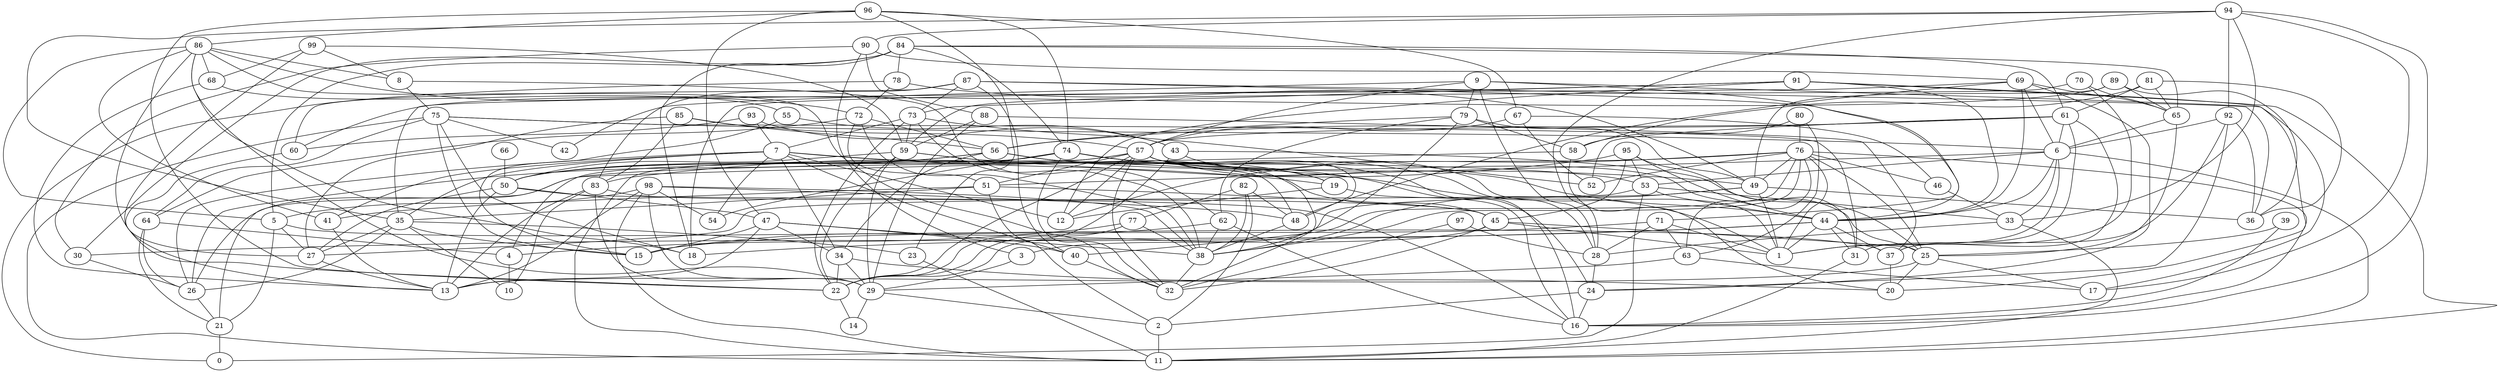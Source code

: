 digraph GG_graph {

subgraph G_graph {
edge [color = black]
"49" -> "38" [dir = none]
"91" -> "73" [dir = none]
"39" -> "16" [dir = none]
"77" -> "38" [dir = none]
"94" -> "17" [dir = none]
"63" -> "17" [dir = none]
"3" -> "29" [dir = none]
"68" -> "55" [dir = none]
"68" -> "13" [dir = none]
"87" -> "44" [dir = none]
"73" -> "59" [dir = none]
"72" -> "56" [dir = none]
"37" -> "20" [dir = none]
"80" -> "58" [dir = none]
"53" -> "0" [dir = none]
"82" -> "2" [dir = none]
"89" -> "60" [dir = none]
"93" -> "60" [dir = none]
"92" -> "36" [dir = none]
"99" -> "59" [dir = none]
"29" -> "2" [dir = none]
"25" -> "17" [dir = none]
"25" -> "20" [dir = none]
"25" -> "13" [dir = none]
"56" -> "26" [dir = none]
"56" -> "32" [dir = none]
"79" -> "62" [dir = none]
"79" -> "56" [dir = none]
"35" -> "15" [dir = none]
"35" -> "10" [dir = none]
"35" -> "26" [dir = none]
"8" -> "75" [dir = none]
"83" -> "45" [dir = none]
"83" -> "13" [dir = none]
"64" -> "26" [dir = none]
"34" -> "22" [dir = none]
"90" -> "30" [dir = none]
"90" -> "69" [dir = none]
"9" -> "71" [dir = none]
"9" -> "28" [dir = none]
"9" -> "57" [dir = none]
"75" -> "31" [dir = none]
"75" -> "42" [dir = none]
"75" -> "11" [dir = none]
"75" -> "18" [dir = none]
"75" -> "6" [dir = none]
"59" -> "50" [dir = none]
"59" -> "48" [dir = none]
"59" -> "22" [dir = none]
"50" -> "27" [dir = none]
"50" -> "47" [dir = none]
"67" -> "57" [dir = none]
"95" -> "83" [dir = none]
"69" -> "35" [dir = none]
"81" -> "36" [dir = none]
"81" -> "61" [dir = none]
"61" -> "6" [dir = none]
"61" -> "52" [dir = none]
"61" -> "57" [dir = none]
"38" -> "32" [dir = none]
"98" -> "5" [dir = none]
"98" -> "29" [dir = none]
"98" -> "13" [dir = none]
"98" -> "48" [dir = none]
"96" -> "74" [dir = none]
"43" -> "25" [dir = none]
"22" -> "14" [dir = none]
"85" -> "56" [dir = none]
"26" -> "21" [dir = none]
"23" -> "11" [dir = none]
"60" -> "13" [dir = none]
"74" -> "4" [dir = none]
"74" -> "16" [dir = none]
"74" -> "54" [dir = none]
"74" -> "24" [dir = none]
"6" -> "53" [dir = none]
"33" -> "28" [dir = none]
"76" -> "46" [dir = none]
"76" -> "40" [dir = none]
"76" -> "1" [dir = none]
"76" -> "26" [dir = none]
"57" -> "51" [dir = none]
"57" -> "12" [dir = none]
"57" -> "32" [dir = none]
"57" -> "22" [dir = none]
"97" -> "32" [dir = none]
"70" -> "59" [dir = none]
"66" -> "50" [dir = none]
"84" -> "78" [dir = none]
"84" -> "74" [dir = none]
"84" -> "61" [dir = none]
"58" -> "20" [dir = none]
"65" -> "6" [dir = none]
"7" -> "19" [dir = none]
"7" -> "41" [dir = none]
"7" -> "40" [dir = none]
"44" -> "31" [dir = none]
"86" -> "5" [dir = none]
"88" -> "29" [dir = none]
"61" -> "37" [dir = none]
"80" -> "76" [dir = none]
"69" -> "24" [dir = none]
"61" -> "31" [dir = none]
"91" -> "44" [dir = none]
"48" -> "38" [dir = none]
"74" -> "49" [dir = none]
"5" -> "21" [dir = none]
"87" -> "40" [dir = none]
"61" -> "56" [dir = none]
"70" -> "1" [dir = none]
"4" -> "10" [dir = none]
"64" -> "21" [dir = none]
"5" -> "27" [dir = none]
"94" -> "33" [dir = none]
"87" -> "36" [dir = none]
"82" -> "38" [dir = none]
"94" -> "35" [dir = none]
"21" -> "0" [dir = none]
"30" -> "26" [dir = none]
"92" -> "37" [dir = none]
"51" -> "2" [dir = none]
"73" -> "52" [dir = none]
"86" -> "32" [dir = none]
"98" -> "54" [dir = none]
"7" -> "54" [dir = none]
"86" -> "68" [dir = none]
"7" -> "34" [dir = none]
"57" -> "25" [dir = none]
"86" -> "18" [dir = none]
"9" -> "17" [dir = none]
"85" -> "83" [dir = none]
"91" -> "12" [dir = none]
"94" -> "16" [dir = none]
"51" -> "35" [dir = none]
"72" -> "51" [dir = none]
"88" -> "59" [dir = none]
"31" -> "11" [dir = none]
"49" -> "36" [dir = none]
"57" -> "1" [dir = none]
"50" -> "16" [dir = none]
"99" -> "68" [dir = none]
"79" -> "58" [dir = none]
"69" -> "65" [dir = none]
"9" -> "42" [dir = none]
"89" -> "36" [dir = none]
"63" -> "29" [dir = none]
"53" -> "33" [dir = none]
"74" -> "32" [dir = none]
"47" -> "13" [dir = none]
"81" -> "58" [dir = none]
"94" -> "90" [dir = none]
"94" -> "28" [dir = none]
"44" -> "1" [dir = none]
"77" -> "4" [dir = none]
"45" -> "32" [dir = none]
"33" -> "11" [dir = none]
"73" -> "22" [dir = none]
"82" -> "77" [dir = none]
"56" -> "50" [dir = none]
"40" -> "32" [dir = none]
"94" -> "92" [dir = none]
"51" -> "41" [dir = none]
"81" -> "65" [dir = none]
"76" -> "16" [dir = none]
"90" -> "88" [dir = none]
"45" -> "3" [dir = none]
"65" -> "25" [dir = none]
"46" -> "33" [dir = none]
"96" -> "67" [dir = none]
"83" -> "29" [dir = none]
"85" -> "27" [dir = none]
"71" -> "28" [dir = none]
"90" -> "3" [dir = none]
"29" -> "14" [dir = none]
"84" -> "18" [dir = none]
"87" -> "83" [dir = none]
"74" -> "50" [dir = none]
"7" -> "26" [dir = none]
"93" -> "7" [dir = none]
"35" -> "27" [dir = none]
"78" -> "72" [dir = none]
"53" -> "44" [dir = none]
"96" -> "23" [dir = none]
"27" -> "13" [dir = none]
"71" -> "15" [dir = none]
"95" -> "53" [dir = none]
"69" -> "44" [dir = none]
"47" -> "40" [dir = none]
"87" -> "60" [dir = none]
"73" -> "38" [dir = none]
"8" -> "62" [dir = none]
"99" -> "8" [dir = none]
"96" -> "86" [dir = none]
"83" -> "10" [dir = none]
"69" -> "6" [dir = none]
"19" -> "12" [dir = none]
"93" -> "43" [dir = none]
"78" -> "49" [dir = none]
"91" -> "11" [dir = none]
"85" -> "57" [dir = none]
"51" -> "45" [dir = none]
"45" -> "25" [dir = none]
"95" -> "31" [dir = none]
"91" -> "18" [dir = none]
"49" -> "22" [dir = none]
"67" -> "52" [dir = none]
"35" -> "23" [dir = none]
"58" -> "21" [dir = none]
"96" -> "47" [dir = none]
"57" -> "11" [dir = none]
"76" -> "38" [dir = none]
"43" -> "22" [dir = none]
"9" -> "79" [dir = none]
"34" -> "29" [dir = none]
"24" -> "2" [dir = none]
"62" -> "38" [dir = none]
"6" -> "11" [dir = none]
"6" -> "33" [dir = none]
"55" -> "43" [dir = none]
"47" -> "38" [dir = none]
"7" -> "35" [dir = none]
"89" -> "65" [dir = none]
"49" -> "1" [dir = none]
"78" -> "0" [dir = none]
"77" -> "22" [dir = none]
"75" -> "64" [dir = none]
"41" -> "13" [dir = none]
"24" -> "16" [dir = none]
"92" -> "6" [dir = none]
"76" -> "25" [dir = none]
"19" -> "16" [dir = none]
"89" -> "49" [dir = none]
"76" -> "63" [dir = none]
"44" -> "37" [dir = none]
"39" -> "25" [dir = none]
"86" -> "41" [dir = none]
"56" -> "34" [dir = none]
"84" -> "5" [dir = none]
"71" -> "1" [dir = none]
"75" -> "15" [dir = none]
"82" -> "48" [dir = none]
"86" -> "29" [dir = none]
"98" -> "38" [dir = none]
"86" -> "72" [dir = none]
"47" -> "34" [dir = none]
"95" -> "44" [dir = none]
"76" -> "12" [dir = none]
"45" -> "1" [dir = none]
"56" -> "1" [dir = none]
"86" -> "8" [dir = none]
"57" -> "48" [dir = none]
"87" -> "73" [dir = none]
"88" -> "37" [dir = none]
"67" -> "46" [dir = none]
"96" -> "22" [dir = none]
"44" -> "18" [dir = none]
"47" -> "15" [dir = none]
"56" -> "19" [dir = none]
"62" -> "15" [dir = none]
"50" -> "13" [dir = none]
"55" -> "15" [dir = none]
"7" -> "12" [dir = none]
"28" -> "24" [dir = none]
"80" -> "63" [dir = none]
"6" -> "51" [dir = none]
"98" -> "11" [dir = none]
"92" -> "24" [dir = none]
"72" -> "38" [dir = none]
"95" -> "45" [dir = none]
"5" -> "37" [dir = none]
"44" -> "30" [dir = none]
"76" -> "49" [dir = none]
"74" -> "28" [dir = none]
"71" -> "63" [dir = none]
"79" -> "38" [dir = none]
"79" -> "49" [dir = none]
"7" -> "53" [dir = none]
"69" -> "48" [dir = none]
"97" -> "28" [dir = none]
"2" -> "11" [dir = none]
"99" -> "27" [dir = none]
"72" -> "64" [dir = none]
"86" -> "22" [dir = none]
"57" -> "44" [dir = none]
"62" -> "16" [dir = none]
"59" -> "29" [dir = none]
"70" -> "65" [dir = none]
"6" -> "1" [dir = none]
"59" -> "45" [dir = none]
"64" -> "4" [dir = none]
"57" -> "50" [dir = none]
"6" -> "44" [dir = none]
"34" -> "20" [dir = none]
"84" -> "65" [dir = none]
"73" -> "7" [dir = none]
"53" -> "27" [dir = none]
"43" -> "19" [dir = none]
"84" -> "30" [dir = none]
"76" -> "52" [dir = none]
"91" -> "20" [dir = none]
}

}
